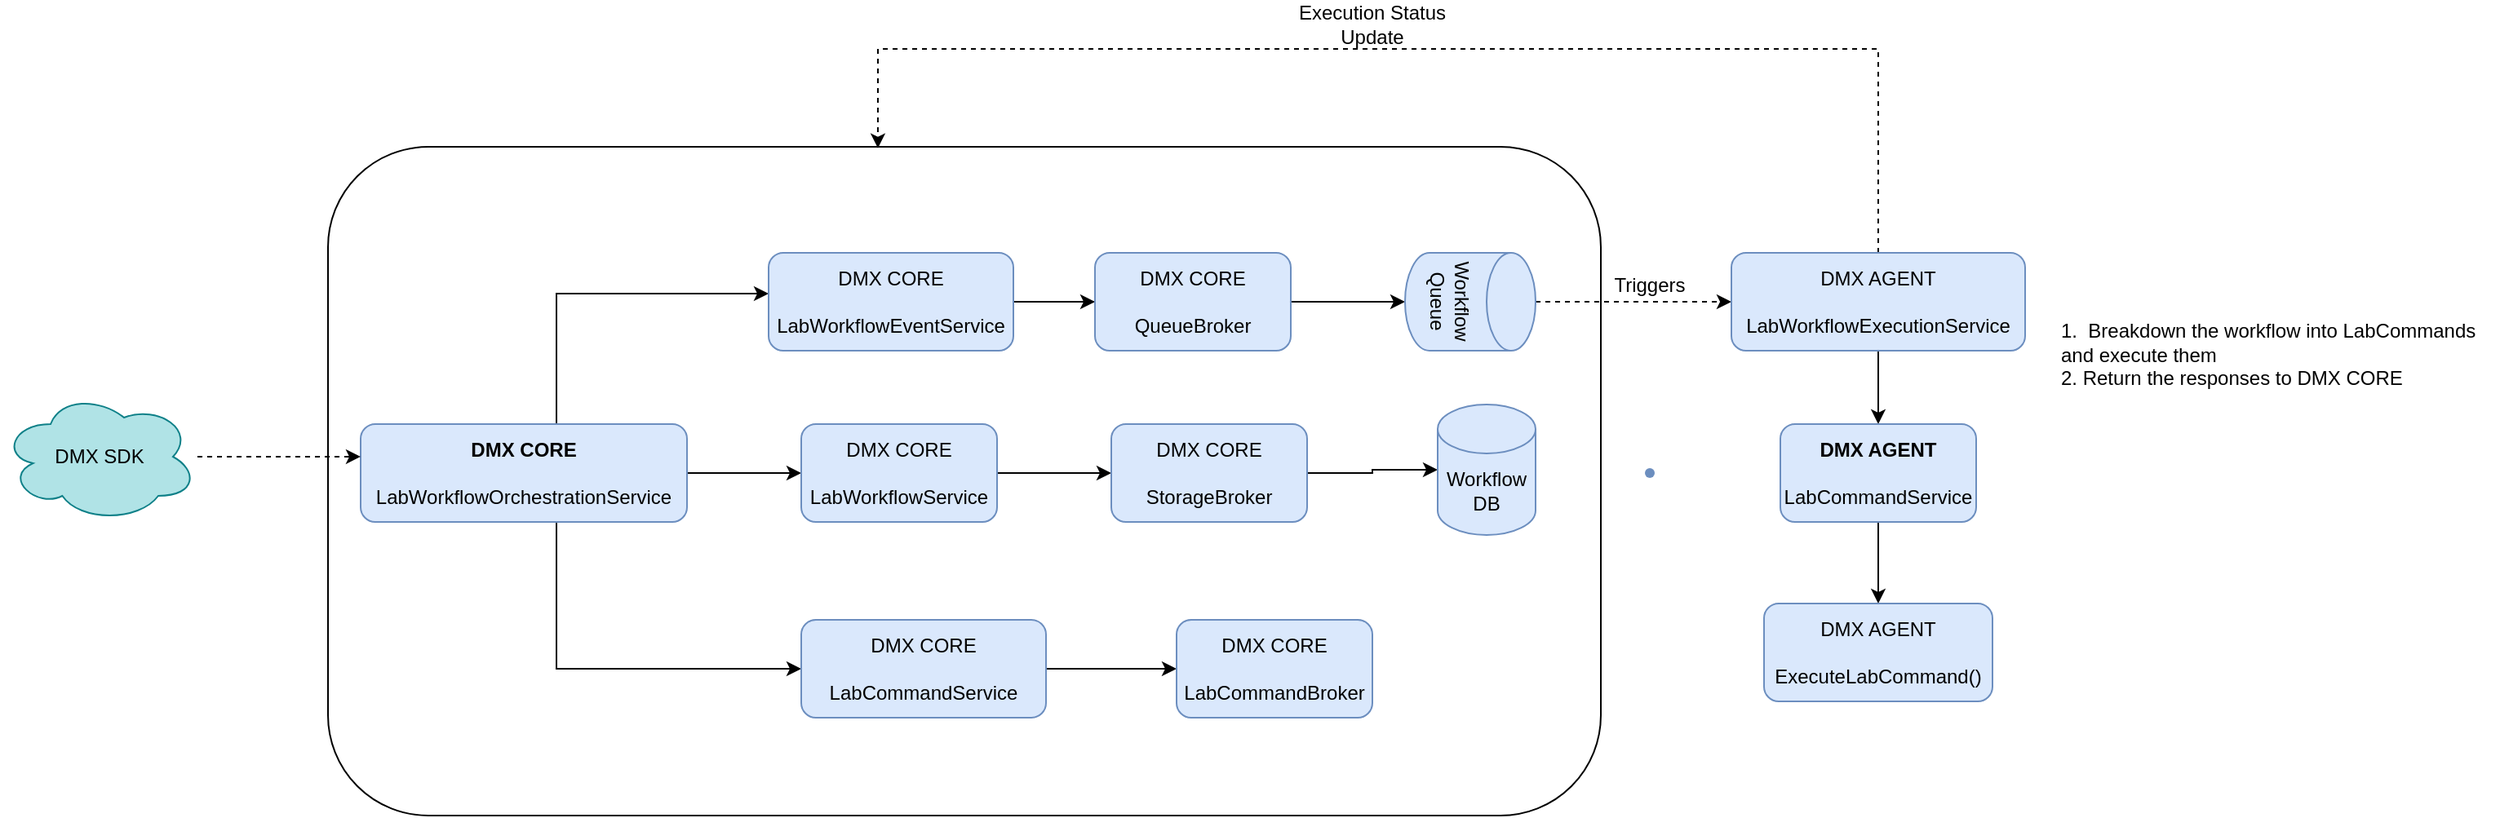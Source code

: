 <mxfile version="20.3.0" type="device"><diagram id="cdXHorVCHQ_4F-xXLvin" name="Page-1"><mxGraphModel dx="1896" dy="1153" grid="1" gridSize="10" guides="1" tooltips="1" connect="1" arrows="1" fold="1" page="1" pageScale="1" pageWidth="850" pageHeight="1100" math="0" shadow="0"><root><mxCell id="0"/><mxCell id="1" parent="0"/><mxCell id="tTNYcywc6p_9TtGZDXvO-62" value="" style="rounded=1;whiteSpace=wrap;html=1;" vertex="1" parent="1"><mxGeometry x="930" y="200" width="780" height="410" as="geometry"/></mxCell><mxCell id="tTNYcywc6p_9TtGZDXvO-7" value="" style="edgeStyle=orthogonalEdgeStyle;rounded=0;orthogonalLoop=1;jettySize=auto;html=1;exitX=0.5;exitY=1;exitDx=0;exitDy=0;" edge="1" parent="1" source="tTNYcywc6p_9TtGZDXvO-28" target="tTNYcywc6p_9TtGZDXvO-6"><mxGeometry relative="1" as="geometry"/></mxCell><mxCell id="tTNYcywc6p_9TtGZDXvO-10" value="" style="edgeStyle=orthogonalEdgeStyle;rounded=0;orthogonalLoop=1;jettySize=auto;html=1;" edge="1" parent="1" source="tTNYcywc6p_9TtGZDXvO-4" target="tTNYcywc6p_9TtGZDXvO-9"><mxGeometry relative="1" as="geometry"><Array as="points"><mxPoint x="1070" y="290"/></Array></mxGeometry></mxCell><mxCell id="tTNYcywc6p_9TtGZDXvO-16" value="" style="edgeStyle=orthogonalEdgeStyle;rounded=0;orthogonalLoop=1;jettySize=auto;html=1;" edge="1" parent="1" source="tTNYcywc6p_9TtGZDXvO-4" target="tTNYcywc6p_9TtGZDXvO-15"><mxGeometry relative="1" as="geometry"/></mxCell><mxCell id="tTNYcywc6p_9TtGZDXvO-66" style="edgeStyle=orthogonalEdgeStyle;rounded=0;orthogonalLoop=1;jettySize=auto;html=1;" edge="1" parent="1" source="tTNYcywc6p_9TtGZDXvO-4" target="tTNYcywc6p_9TtGZDXvO-59"><mxGeometry relative="1" as="geometry"><Array as="points"><mxPoint x="1070" y="520"/></Array></mxGeometry></mxCell><mxCell id="tTNYcywc6p_9TtGZDXvO-4" value="&lt;b&gt;DMX CORE&lt;br&gt;&lt;/b&gt;&lt;br&gt;LabWorkflowOrchestrationService" style="rounded=1;whiteSpace=wrap;html=1;fillColor=#dae8fc;strokeColor=#6c8ebf;" vertex="1" parent="1"><mxGeometry x="950" y="370" width="200" height="60" as="geometry"/></mxCell><mxCell id="tTNYcywc6p_9TtGZDXvO-31" value="" style="edgeStyle=orthogonalEdgeStyle;rounded=0;orthogonalLoop=1;jettySize=auto;html=1;" edge="1" parent="1" source="tTNYcywc6p_9TtGZDXvO-6" target="tTNYcywc6p_9TtGZDXvO-30"><mxGeometry relative="1" as="geometry"><Array as="points"><mxPoint x="1850" y="500"/><mxPoint x="1850" y="500"/></Array></mxGeometry></mxCell><mxCell id="tTNYcywc6p_9TtGZDXvO-6" value="&lt;b&gt;DMX AGENT&lt;/b&gt;&lt;br&gt;&lt;br&gt;LabCommandService" style="whiteSpace=wrap;html=1;fillColor=#dae8fc;strokeColor=#6c8ebf;rounded=1;" vertex="1" parent="1"><mxGeometry x="1820" y="370" width="120" height="60" as="geometry"/></mxCell><mxCell id="tTNYcywc6p_9TtGZDXvO-12" style="edgeStyle=orthogonalEdgeStyle;rounded=0;orthogonalLoop=1;jettySize=auto;html=1;exitX=1;exitY=0.5;exitDx=0;exitDy=0;entryX=0.5;entryY=1;entryDx=0;entryDy=0;entryPerimeter=0;" edge="1" parent="1" source="tTNYcywc6p_9TtGZDXvO-9" target="tTNYcywc6p_9TtGZDXvO-11"><mxGeometry relative="1" as="geometry"/></mxCell><mxCell id="tTNYcywc6p_9TtGZDXvO-14" value="" style="edgeStyle=orthogonalEdgeStyle;rounded=0;orthogonalLoop=1;jettySize=auto;html=1;" edge="1" parent="1" source="tTNYcywc6p_9TtGZDXvO-9" target="tTNYcywc6p_9TtGZDXvO-13"><mxGeometry relative="1" as="geometry"/></mxCell><mxCell id="tTNYcywc6p_9TtGZDXvO-9" value="DMX CORE&lt;br&gt;&lt;br&gt;LabWorkflowEventService" style="whiteSpace=wrap;html=1;fillColor=#dae8fc;strokeColor=#6c8ebf;rounded=1;" vertex="1" parent="1"><mxGeometry x="1200" y="265" width="150" height="60" as="geometry"/></mxCell><mxCell id="tTNYcywc6p_9TtGZDXvO-27" style="edgeStyle=orthogonalEdgeStyle;rounded=0;orthogonalLoop=1;jettySize=auto;html=1;dashed=1;" edge="1" parent="1" source="tTNYcywc6p_9TtGZDXvO-11" target="tTNYcywc6p_9TtGZDXvO-28"><mxGeometry relative="1" as="geometry"><mxPoint x="1830" y="290" as="targetPoint"/></mxGeometry></mxCell><mxCell id="tTNYcywc6p_9TtGZDXvO-11" value="Workflow Queue" style="shape=cylinder3;whiteSpace=wrap;html=1;boundedLbl=1;backgroundOutline=1;size=15;rotation=90;fillColor=#dae8fc;strokeColor=#6c8ebf;" vertex="1" parent="1"><mxGeometry x="1600" y="255" width="60" height="80" as="geometry"/></mxCell><mxCell id="tTNYcywc6p_9TtGZDXvO-13" value="DMX CORE&lt;br&gt;&lt;br&gt;QueueBroker" style="whiteSpace=wrap;html=1;fillColor=#dae8fc;strokeColor=#6c8ebf;rounded=1;" vertex="1" parent="1"><mxGeometry x="1400" y="265" width="120" height="60" as="geometry"/></mxCell><mxCell id="tTNYcywc6p_9TtGZDXvO-18" value="" style="edgeStyle=orthogonalEdgeStyle;rounded=0;orthogonalLoop=1;jettySize=auto;html=1;" edge="1" parent="1" source="tTNYcywc6p_9TtGZDXvO-15" target="tTNYcywc6p_9TtGZDXvO-17"><mxGeometry relative="1" as="geometry"/></mxCell><mxCell id="tTNYcywc6p_9TtGZDXvO-15" value="DMX CORE&lt;br&gt;&lt;br&gt;LabWorkflowService" style="whiteSpace=wrap;html=1;fillColor=#dae8fc;strokeColor=#6c8ebf;rounded=1;" vertex="1" parent="1"><mxGeometry x="1220" y="370" width="120" height="60" as="geometry"/></mxCell><mxCell id="tTNYcywc6p_9TtGZDXvO-65" value="" style="edgeStyle=orthogonalEdgeStyle;rounded=0;orthogonalLoop=1;jettySize=auto;html=1;" edge="1" parent="1" source="tTNYcywc6p_9TtGZDXvO-17" target="tTNYcywc6p_9TtGZDXvO-21"><mxGeometry relative="1" as="geometry"/></mxCell><mxCell id="tTNYcywc6p_9TtGZDXvO-17" value="DMX CORE&lt;br&gt;&lt;br&gt;StorageBroker" style="whiteSpace=wrap;html=1;fillColor=#dae8fc;strokeColor=#6c8ebf;rounded=1;" vertex="1" parent="1"><mxGeometry x="1410" y="370" width="120" height="60" as="geometry"/></mxCell><mxCell id="tTNYcywc6p_9TtGZDXvO-19" value="" style="shape=waypoint;sketch=0;size=6;pointerEvents=1;points=[];fillColor=#dae8fc;resizable=0;rotatable=0;perimeter=centerPerimeter;snapToPoint=1;strokeColor=#6c8ebf;rounded=1;" vertex="1" parent="1"><mxGeometry x="1720" y="380" width="40" height="40" as="geometry"/></mxCell><mxCell id="tTNYcywc6p_9TtGZDXvO-69" style="edgeStyle=orthogonalEdgeStyle;rounded=0;orthogonalLoop=1;jettySize=auto;html=1;exitX=0.5;exitY=0;exitDx=0;exitDy=0;entryX=0.432;entryY=0.002;entryDx=0;entryDy=0;entryPerimeter=0;dashed=1;" edge="1" parent="1" source="tTNYcywc6p_9TtGZDXvO-28" target="tTNYcywc6p_9TtGZDXvO-62"><mxGeometry relative="1" as="geometry"><Array as="points"><mxPoint x="1880" y="140"/><mxPoint x="1267" y="140"/></Array></mxGeometry></mxCell><mxCell id="tTNYcywc6p_9TtGZDXvO-28" value="DMX AGENT&lt;br&gt;&lt;br&gt;LabWorkflowExecutionService" style="rounded=1;whiteSpace=wrap;html=1;fillColor=#dae8fc;strokeColor=#6c8ebf;" vertex="1" parent="1"><mxGeometry x="1790" y="265" width="180" height="60" as="geometry"/></mxCell><mxCell id="tTNYcywc6p_9TtGZDXvO-29" value="Triggers" style="text;html=1;strokeColor=none;fillColor=none;align=center;verticalAlign=middle;whiteSpace=wrap;rounded=0;" vertex="1" parent="1"><mxGeometry x="1710" y="270" width="60" height="30" as="geometry"/></mxCell><mxCell id="tTNYcywc6p_9TtGZDXvO-30" value="DMX AGENT&lt;br&gt;&lt;br&gt;ExecuteLabCommand()" style="whiteSpace=wrap;html=1;fillColor=#dae8fc;strokeColor=#6c8ebf;rounded=1;" vertex="1" parent="1"><mxGeometry x="1810" y="480" width="140" height="60" as="geometry"/></mxCell><mxCell id="tTNYcywc6p_9TtGZDXvO-32" value="&lt;br&gt;&lt;div style=&quot;&quot;&gt;&lt;span style=&quot;background-color: initial;&quot;&gt;1.&amp;nbsp; Breakdown the workflow into LabCommands and execute them&lt;/span&gt;&lt;/div&gt;&lt;div style=&quot;&quot;&gt;&lt;span style=&quot;background-color: initial;&quot;&gt;2. Return the responses to DMX CORE&lt;/span&gt;&lt;/div&gt;" style="text;html=1;strokeColor=none;fillColor=none;align=left;verticalAlign=middle;whiteSpace=wrap;rounded=0;" vertex="1" parent="1"><mxGeometry x="1990" y="305" width="270" height="30" as="geometry"/></mxCell><mxCell id="tTNYcywc6p_9TtGZDXvO-58" value="" style="edgeStyle=orthogonalEdgeStyle;rounded=0;orthogonalLoop=1;jettySize=auto;html=1;" edge="1" parent="1" source="tTNYcywc6p_9TtGZDXvO-59" target="tTNYcywc6p_9TtGZDXvO-61"><mxGeometry relative="1" as="geometry"/></mxCell><mxCell id="tTNYcywc6p_9TtGZDXvO-59" value="DMX CORE&lt;br&gt;&lt;br&gt;LabCommandService" style="whiteSpace=wrap;html=1;fillColor=#dae8fc;strokeColor=#6c8ebf;rounded=1;" vertex="1" parent="1"><mxGeometry x="1220" y="490" width="150" height="60" as="geometry"/></mxCell><mxCell id="tTNYcywc6p_9TtGZDXvO-61" value="DMX CORE&lt;br&gt;&lt;br&gt;LabCommandBroker" style="whiteSpace=wrap;html=1;fillColor=#dae8fc;strokeColor=#6c8ebf;rounded=1;" vertex="1" parent="1"><mxGeometry x="1450" y="490" width="120" height="60" as="geometry"/></mxCell><mxCell id="tTNYcywc6p_9TtGZDXvO-21" value="Workflow DB" style="shape=cylinder3;whiteSpace=wrap;html=1;boundedLbl=1;backgroundOutline=1;size=15;fillColor=#dae8fc;strokeColor=#6c8ebf;" vertex="1" parent="1"><mxGeometry x="1610" y="358" width="60" height="80" as="geometry"/></mxCell><mxCell id="tTNYcywc6p_9TtGZDXvO-70" value="Execution Status Update" style="text;html=1;strokeColor=none;fillColor=none;align=center;verticalAlign=middle;whiteSpace=wrap;rounded=0;" vertex="1" parent="1"><mxGeometry x="1520" y="110" width="100" height="30" as="geometry"/></mxCell><mxCell id="tTNYcywc6p_9TtGZDXvO-72" style="edgeStyle=orthogonalEdgeStyle;rounded=0;orthogonalLoop=1;jettySize=auto;html=1;dashed=1;entryX=0;entryY=0.333;entryDx=0;entryDy=0;entryPerimeter=0;" edge="1" parent="1" source="tTNYcywc6p_9TtGZDXvO-71" target="tTNYcywc6p_9TtGZDXvO-4"><mxGeometry relative="1" as="geometry"><mxPoint x="940" y="390" as="targetPoint"/></mxGeometry></mxCell><mxCell id="tTNYcywc6p_9TtGZDXvO-71" value="DMX SDK" style="ellipse;shape=cloud;whiteSpace=wrap;html=1;fillColor=#b0e3e6;strokeColor=#0e8088;" vertex="1" parent="1"><mxGeometry x="730" y="350" width="120" height="80" as="geometry"/></mxCell></root></mxGraphModel></diagram></mxfile>